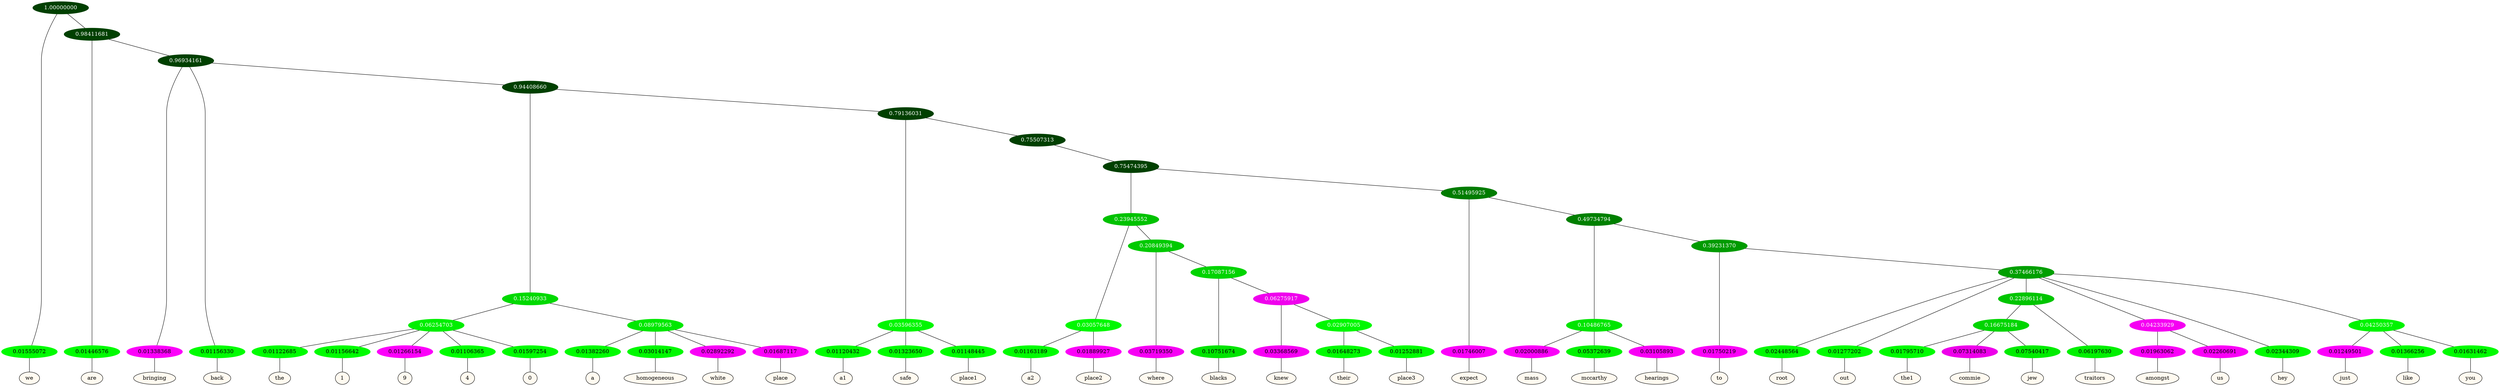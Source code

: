 graph {
	node [format=png height=0.15 nodesep=0.001 ordering=out overlap=prism overlap_scaling=0.01 ranksep=0.001 ratio=0.2 style=filled width=0.15]
	{
		rank=same
		a_w_1 [label=we color=black fillcolor=floralwhite style="filled,solid"]
		a_w_3 [label=are color=black fillcolor=floralwhite style="filled,solid"]
		a_w_5 [label=bringing color=black fillcolor=floralwhite style="filled,solid"]
		a_w_6 [label=back color=black fillcolor=floralwhite style="filled,solid"]
		a_w_14 [label=the color=black fillcolor=floralwhite style="filled,solid"]
		a_w_15 [label=1 color=black fillcolor=floralwhite style="filled,solid"]
		a_w_16 [label=9 color=black fillcolor=floralwhite style="filled,solid"]
		a_w_17 [label=4 color=black fillcolor=floralwhite style="filled,solid"]
		a_w_18 [label=0 color=black fillcolor=floralwhite style="filled,solid"]
		a_w_19 [label=a color=black fillcolor=floralwhite style="filled,solid"]
		a_w_20 [label=homogeneous color=black fillcolor=floralwhite style="filled,solid"]
		a_w_21 [label=white color=black fillcolor=floralwhite style="filled,solid"]
		a_w_22 [label=place color=black fillcolor=floralwhite style="filled,solid"]
		a_w_23 [label=a1 color=black fillcolor=floralwhite style="filled,solid"]
		a_w_24 [label=safe color=black fillcolor=floralwhite style="filled,solid"]
		a_w_25 [label=place1 color=black fillcolor=floralwhite style="filled,solid"]
		a_w_33 [label=a2 color=black fillcolor=floralwhite style="filled,solid"]
		a_w_34 [label=place2 color=black fillcolor=floralwhite style="filled,solid"]
		a_w_35 [label=where color=black fillcolor=floralwhite style="filled,solid"]
		a_w_39 [label=blacks color=black fillcolor=floralwhite style="filled,solid"]
		a_w_46 [label=knew color=black fillcolor=floralwhite style="filled,solid"]
		a_w_54 [label=their color=black fillcolor=floralwhite style="filled,solid"]
		a_w_55 [label=place3 color=black fillcolor=floralwhite style="filled,solid"]
		a_w_31 [label=expect color=black fillcolor=floralwhite style="filled,solid"]
		a_w_41 [label=mass color=black fillcolor=floralwhite style="filled,solid"]
		a_w_42 [label=mccarthy color=black fillcolor=floralwhite style="filled,solid"]
		a_w_43 [label=hearings color=black fillcolor=floralwhite style="filled,solid"]
		a_w_44 [label=to color=black fillcolor=floralwhite style="filled,solid"]
		a_w_48 [label=root color=black fillcolor=floralwhite style="filled,solid"]
		a_w_49 [label=out color=black fillcolor=floralwhite style="filled,solid"]
		a_w_63 [label=the1 color=black fillcolor=floralwhite style="filled,solid"]
		a_w_64 [label=commie color=black fillcolor=floralwhite style="filled,solid"]
		a_w_65 [label=jew color=black fillcolor=floralwhite style="filled,solid"]
		a_w_57 [label=traitors color=black fillcolor=floralwhite style="filled,solid"]
		a_w_58 [label=amongst color=black fillcolor=floralwhite style="filled,solid"]
		a_w_59 [label=us color=black fillcolor=floralwhite style="filled,solid"]
		a_w_52 [label=hey color=black fillcolor=floralwhite style="filled,solid"]
		a_w_60 [label=just color=black fillcolor=floralwhite style="filled,solid"]
		a_w_61 [label=like color=black fillcolor=floralwhite style="filled,solid"]
		a_w_62 [label=you color=black fillcolor=floralwhite style="filled,solid"]
	}
	a_n_1 -- a_w_1
	a_n_3 -- a_w_3
	a_n_5 -- a_w_5
	a_n_6 -- a_w_6
	a_n_14 -- a_w_14
	a_n_15 -- a_w_15
	a_n_16 -- a_w_16
	a_n_17 -- a_w_17
	a_n_18 -- a_w_18
	a_n_19 -- a_w_19
	a_n_20 -- a_w_20
	a_n_21 -- a_w_21
	a_n_22 -- a_w_22
	a_n_23 -- a_w_23
	a_n_24 -- a_w_24
	a_n_25 -- a_w_25
	a_n_33 -- a_w_33
	a_n_34 -- a_w_34
	a_n_35 -- a_w_35
	a_n_39 -- a_w_39
	a_n_46 -- a_w_46
	a_n_54 -- a_w_54
	a_n_55 -- a_w_55
	a_n_31 -- a_w_31
	a_n_41 -- a_w_41
	a_n_42 -- a_w_42
	a_n_43 -- a_w_43
	a_n_44 -- a_w_44
	a_n_48 -- a_w_48
	a_n_49 -- a_w_49
	a_n_63 -- a_w_63
	a_n_64 -- a_w_64
	a_n_65 -- a_w_65
	a_n_57 -- a_w_57
	a_n_58 -- a_w_58
	a_n_59 -- a_w_59
	a_n_52 -- a_w_52
	a_n_60 -- a_w_60
	a_n_61 -- a_w_61
	a_n_62 -- a_w_62
	{
		rank=same
		a_n_1 [label=0.01555072 color="0.334 1.000 0.984" fontcolor=black]
		a_n_3 [label=0.01446576 color="0.334 1.000 0.986" fontcolor=black]
		a_n_5 [label=0.01338368 color="0.835 1.000 0.987" fontcolor=black]
		a_n_6 [label=0.01156330 color="0.334 1.000 0.988" fontcolor=black]
		a_n_14 [label=0.01122685 color="0.334 1.000 0.989" fontcolor=black]
		a_n_15 [label=0.01156642 color="0.334 1.000 0.988" fontcolor=black]
		a_n_16 [label=0.01266154 color="0.835 1.000 0.987" fontcolor=black]
		a_n_17 [label=0.01106365 color="0.334 1.000 0.989" fontcolor=black]
		a_n_18 [label=0.01597254 color="0.334 1.000 0.984" fontcolor=black]
		a_n_19 [label=0.01382260 color="0.334 1.000 0.986" fontcolor=black]
		a_n_20 [label=0.03014147 color="0.334 1.000 0.970" fontcolor=black]
		a_n_21 [label=0.02892292 color="0.835 1.000 0.971" fontcolor=black]
		a_n_22 [label=0.01687117 color="0.835 1.000 0.983" fontcolor=black]
		a_n_23 [label=0.01120432 color="0.334 1.000 0.989" fontcolor=black]
		a_n_24 [label=0.01323650 color="0.334 1.000 0.987" fontcolor=black]
		a_n_25 [label=0.01148445 color="0.334 1.000 0.989" fontcolor=black]
		a_n_33 [label=0.01163189 color="0.334 1.000 0.988" fontcolor=black]
		a_n_34 [label=0.01889927 color="0.835 1.000 0.981" fontcolor=black]
		a_n_35 [label=0.03719350 color="0.835 1.000 0.963" fontcolor=black]
		a_n_39 [label=0.10751674 color="0.334 1.000 0.892" fontcolor=black]
		a_n_46 [label=0.03368569 color="0.835 1.000 0.966" fontcolor=black]
		a_n_54 [label=0.01648273 color="0.334 1.000 0.984" fontcolor=black]
		a_n_55 [label=0.01252881 color="0.334 1.000 0.987" fontcolor=black]
		a_n_31 [label=0.01746007 color="0.835 1.000 0.983" fontcolor=black]
		a_n_41 [label=0.02000886 color="0.835 1.000 0.980" fontcolor=black]
		a_n_42 [label=0.05372639 color="0.334 1.000 0.946" fontcolor=black]
		a_n_43 [label=0.03105893 color="0.835 1.000 0.969" fontcolor=black]
		a_n_44 [label=0.01750219 color="0.835 1.000 0.982" fontcolor=black]
		a_n_48 [label=0.02448564 color="0.334 1.000 0.976" fontcolor=black]
		a_n_49 [label=0.01277202 color="0.334 1.000 0.987" fontcolor=black]
		a_n_63 [label=0.01795710 color="0.334 1.000 0.982" fontcolor=black]
		a_n_64 [label=0.07314083 color="0.835 1.000 0.927" fontcolor=black]
		a_n_65 [label=0.07540417 color="0.334 1.000 0.925" fontcolor=black]
		a_n_57 [label=0.06197630 color="0.334 1.000 0.938" fontcolor=black]
		a_n_58 [label=0.01963062 color="0.835 1.000 0.980" fontcolor=black]
		a_n_59 [label=0.02260691 color="0.835 1.000 0.977" fontcolor=black]
		a_n_52 [label=0.02344309 color="0.334 1.000 0.977" fontcolor=black]
		a_n_60 [label=0.01249501 color="0.835 1.000 0.988" fontcolor=black]
		a_n_61 [label=0.01366256 color="0.334 1.000 0.986" fontcolor=black]
		a_n_62 [label=0.01631462 color="0.334 1.000 0.984" fontcolor=black]
	}
	a_n_0 [label=1.00000000 color="0.334 1.000 0.250" fontcolor=grey99]
	a_n_0 -- a_n_1
	a_n_2 [label=0.98411681 color="0.334 1.000 0.250" fontcolor=grey99]
	a_n_0 -- a_n_2
	a_n_2 -- a_n_3
	a_n_4 [label=0.96934161 color="0.334 1.000 0.250" fontcolor=grey99]
	a_n_2 -- a_n_4
	a_n_4 -- a_n_5
	a_n_4 -- a_n_6
	a_n_7 [label=0.94408660 color="0.334 1.000 0.250" fontcolor=grey99]
	a_n_4 -- a_n_7
	a_n_8 [label=0.15240933 color="0.334 1.000 0.848" fontcolor=grey99]
	a_n_7 -- a_n_8
	a_n_9 [label=0.79136031 color="0.334 1.000 0.250" fontcolor=grey99]
	a_n_7 -- a_n_9
	a_n_10 [label=0.06254703 color="0.334 1.000 0.937" fontcolor=grey99]
	a_n_8 -- a_n_10
	a_n_11 [label=0.08979563 color="0.334 1.000 0.910" fontcolor=grey99]
	a_n_8 -- a_n_11
	a_n_12 [label=0.03596355 color="0.334 1.000 0.964" fontcolor=grey99]
	a_n_9 -- a_n_12
	a_n_13 [label=0.75507313 color="0.334 1.000 0.250" fontcolor=grey99]
	a_n_9 -- a_n_13
	a_n_10 -- a_n_14
	a_n_10 -- a_n_15
	a_n_10 -- a_n_16
	a_n_10 -- a_n_17
	a_n_10 -- a_n_18
	a_n_11 -- a_n_19
	a_n_11 -- a_n_20
	a_n_11 -- a_n_21
	a_n_11 -- a_n_22
	a_n_12 -- a_n_23
	a_n_12 -- a_n_24
	a_n_12 -- a_n_25
	a_n_26 [label=0.75474395 color="0.334 1.000 0.250" fontcolor=grey99]
	a_n_13 -- a_n_26
	a_n_27 [label=0.23945552 color="0.334 1.000 0.761" fontcolor=grey99]
	a_n_26 -- a_n_27
	a_n_28 [label=0.51495925 color="0.334 1.000 0.485" fontcolor=grey99]
	a_n_26 -- a_n_28
	a_n_29 [label=0.03057648 color="0.334 1.000 0.969" fontcolor=grey99]
	a_n_27 -- a_n_29
	a_n_30 [label=0.20849394 color="0.334 1.000 0.792" fontcolor=grey99]
	a_n_27 -- a_n_30
	a_n_28 -- a_n_31
	a_n_32 [label=0.49734794 color="0.334 1.000 0.503" fontcolor=grey99]
	a_n_28 -- a_n_32
	a_n_29 -- a_n_33
	a_n_29 -- a_n_34
	a_n_30 -- a_n_35
	a_n_36 [label=0.17087156 color="0.334 1.000 0.829" fontcolor=grey99]
	a_n_30 -- a_n_36
	a_n_37 [label=0.10486765 color="0.334 1.000 0.895" fontcolor=grey99]
	a_n_32 -- a_n_37
	a_n_38 [label=0.39231370 color="0.334 1.000 0.608" fontcolor=grey99]
	a_n_32 -- a_n_38
	a_n_36 -- a_n_39
	a_n_40 [label=0.06275917 color="0.835 1.000 0.937" fontcolor=grey99]
	a_n_36 -- a_n_40
	a_n_37 -- a_n_41
	a_n_37 -- a_n_42
	a_n_37 -- a_n_43
	a_n_38 -- a_n_44
	a_n_45 [label=0.37466176 color="0.334 1.000 0.625" fontcolor=grey99]
	a_n_38 -- a_n_45
	a_n_40 -- a_n_46
	a_n_47 [label=0.02907005 color="0.334 1.000 0.971" fontcolor=grey99]
	a_n_40 -- a_n_47
	a_n_45 -- a_n_48
	a_n_45 -- a_n_49
	a_n_50 [label=0.22896114 color="0.334 1.000 0.771" fontcolor=grey99]
	a_n_45 -- a_n_50
	a_n_51 [label=0.04233929 color="0.835 1.000 0.958" fontcolor=grey99]
	a_n_45 -- a_n_51
	a_n_45 -- a_n_52
	a_n_53 [label=0.04250357 color="0.334 1.000 0.957" fontcolor=grey99]
	a_n_45 -- a_n_53
	a_n_47 -- a_n_54
	a_n_47 -- a_n_55
	a_n_56 [label=0.16675184 color="0.334 1.000 0.833" fontcolor=grey99]
	a_n_50 -- a_n_56
	a_n_50 -- a_n_57
	a_n_51 -- a_n_58
	a_n_51 -- a_n_59
	a_n_53 -- a_n_60
	a_n_53 -- a_n_61
	a_n_53 -- a_n_62
	a_n_56 -- a_n_63
	a_n_56 -- a_n_64
	a_n_56 -- a_n_65
}
